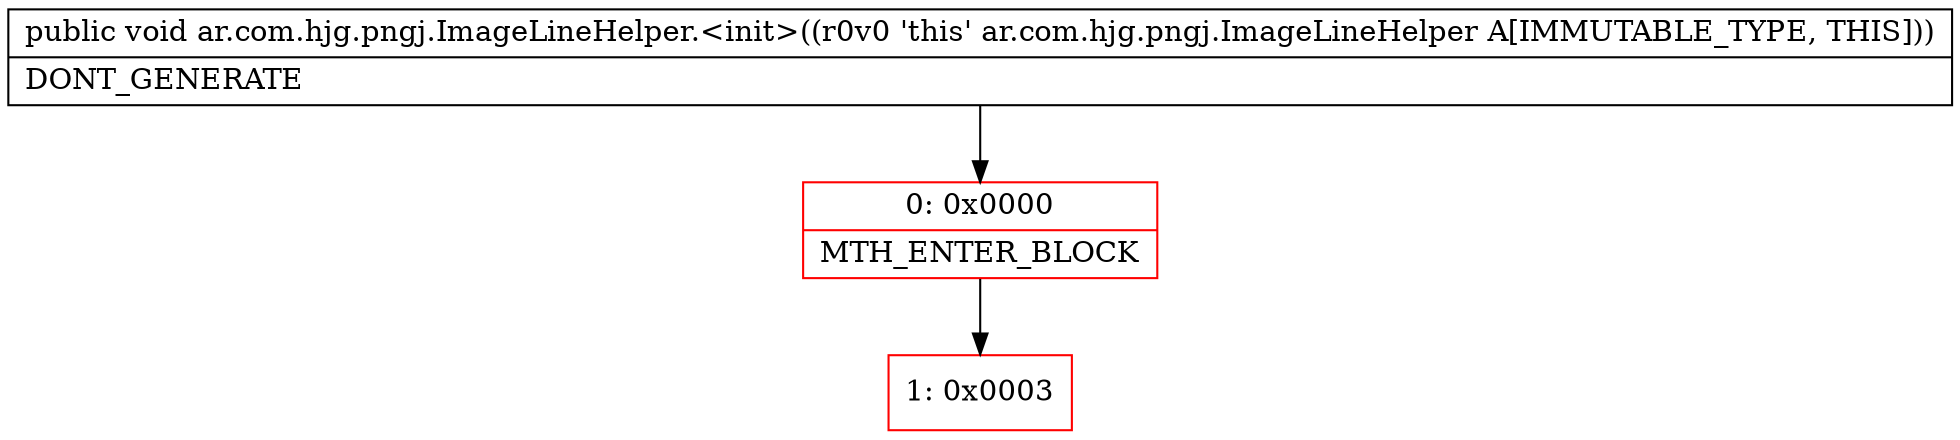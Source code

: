 digraph "CFG forar.com.hjg.pngj.ImageLineHelper.\<init\>()V" {
subgraph cluster_Region_656472456 {
label = "R(0)";
node [shape=record,color=blue];
}
Node_0 [shape=record,color=red,label="{0\:\ 0x0000|MTH_ENTER_BLOCK\l}"];
Node_1 [shape=record,color=red,label="{1\:\ 0x0003}"];
MethodNode[shape=record,label="{public void ar.com.hjg.pngj.ImageLineHelper.\<init\>((r0v0 'this' ar.com.hjg.pngj.ImageLineHelper A[IMMUTABLE_TYPE, THIS]))  | DONT_GENERATE\l}"];
MethodNode -> Node_0;
Node_0 -> Node_1;
}

